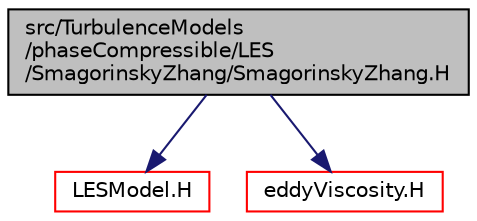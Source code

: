 digraph "src/TurbulenceModels/phaseCompressible/LES/SmagorinskyZhang/SmagorinskyZhang.H"
{
  bgcolor="transparent";
  edge [fontname="Helvetica",fontsize="10",labelfontname="Helvetica",labelfontsize="10"];
  node [fontname="Helvetica",fontsize="10",shape=record];
  Node1 [label="src/TurbulenceModels\l/phaseCompressible/LES\l/SmagorinskyZhang/SmagorinskyZhang.H",height=0.2,width=0.4,color="black", fillcolor="grey75", style="filled", fontcolor="black"];
  Node1 -> Node2 [color="midnightblue",fontsize="10",style="solid",fontname="Helvetica"];
  Node2 [label="LESModel.H",height=0.2,width=0.4,color="red",URL="$a10667.html"];
  Node1 -> Node3 [color="midnightblue",fontsize="10",style="solid",fontname="Helvetica"];
  Node3 [label="eddyViscosity.H",height=0.2,width=0.4,color="red",URL="$a10632.html"];
}
